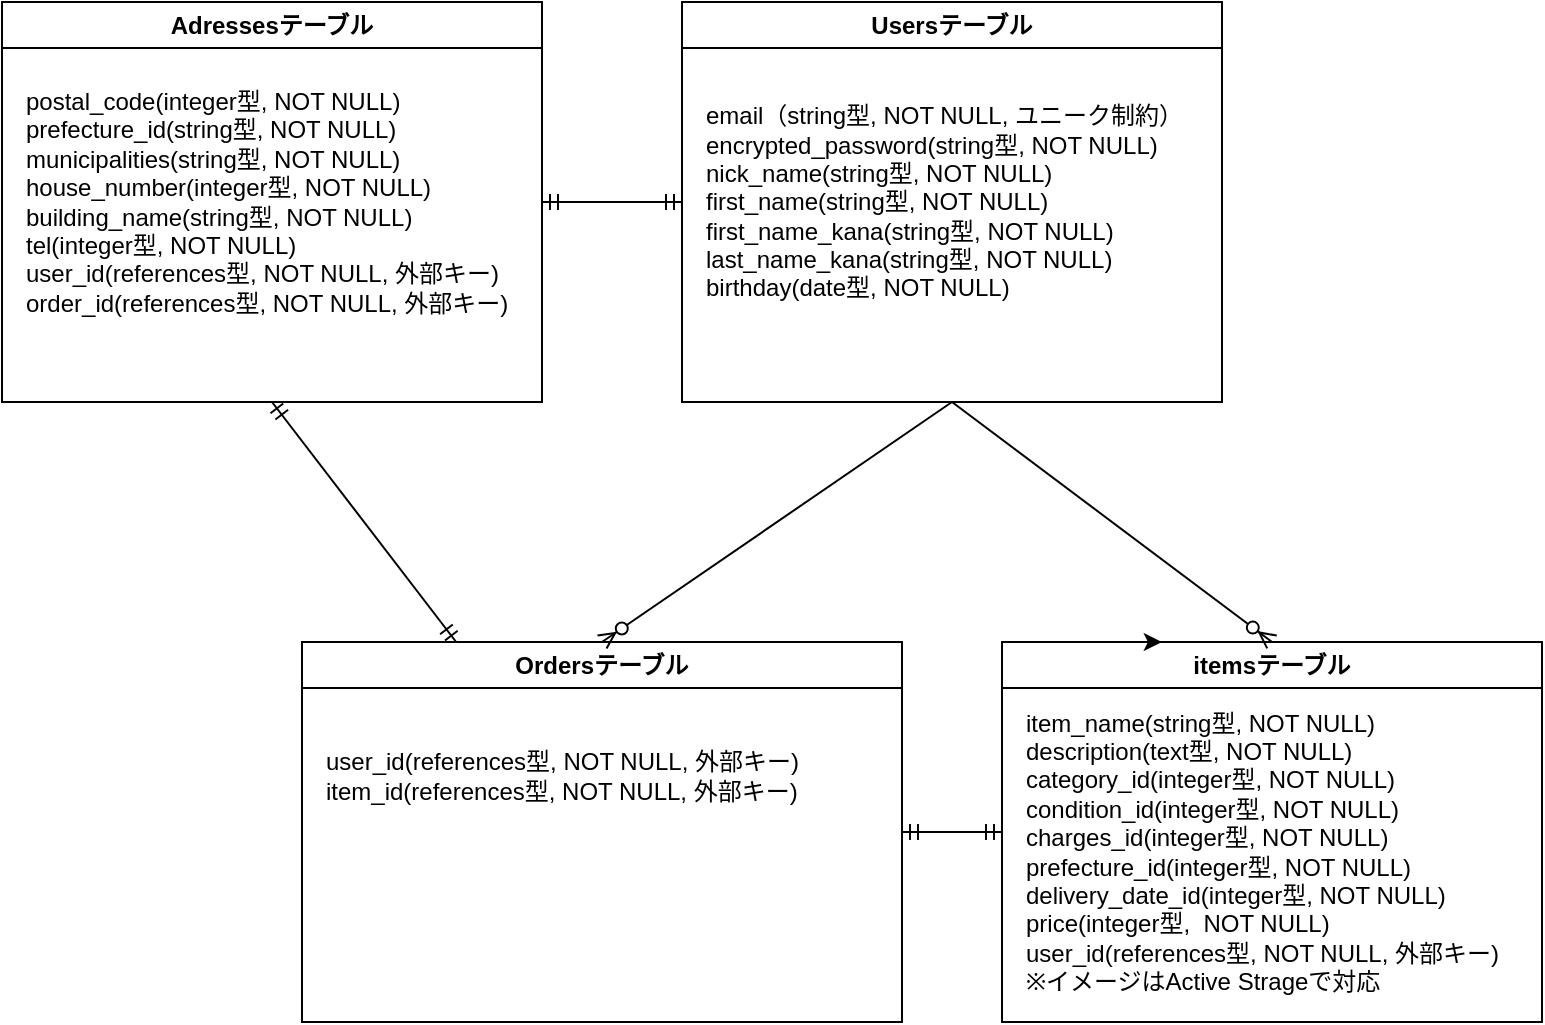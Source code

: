<mxfile>
    <diagram id="2s_vTrPqzk0E1ofOD4oW" name="ページ1">
        <mxGraphModel dx="960" dy="629" grid="1" gridSize="10" guides="1" tooltips="1" connect="1" arrows="1" fold="1" page="1" pageScale="1" pageWidth="827" pageHeight="1169" math="0" shadow="0">
            <root>
                <mxCell id="0"/>
                <mxCell id="1" parent="0"/>
                <mxCell id="4" value="Usersテーブル" style="swimlane;whiteSpace=wrap;html=1;" parent="1" vertex="1">
                    <mxGeometry x="360" y="60" width="270" height="200" as="geometry"/>
                </mxCell>
                <mxCell id="5" value="email（string型, NOT NULL, ユニーク制約）&lt;br&gt;encrypted_password(string型, NOT NULL)&lt;br&gt;nick_name(string型, NOT NULL)&lt;br&gt;first_name(string型, NOT NULL)&lt;br&gt;first_name_kana(string型, NOT NULL)&lt;br&gt;last_name_kana(string型, NOT NULL)&lt;br&gt;birthday(date型, NOT NULL)" style="text;html=1;align=left;verticalAlign=middle;resizable=0;points=[];autosize=1;strokeColor=none;fillColor=none;" parent="4" vertex="1">
                    <mxGeometry x="10" y="45" width="260" height="110" as="geometry"/>
                </mxCell>
                <mxCell id="7" value="itemsテーブル" style="swimlane;whiteSpace=wrap;html=1;" parent="1" vertex="1">
                    <mxGeometry x="520" y="380" width="270" height="190" as="geometry"/>
                </mxCell>
                <mxCell id="8" value="item_name(string型, NOT NULL)&lt;br&gt;description(text型, NOT NULL)&lt;br&gt;category_id(integer型, NOT NULL)&lt;br&gt;condition_id(integer型, NOT NULL)&lt;br&gt;charges_id(integer型, NOT NULL)&lt;br&gt;prefecture_id(integer型, NOT NULL)&lt;br&gt;delivery_date_id(integer型, NOT NULL)&lt;br&gt;price(integer型,&amp;nbsp; NOT NULL)&lt;br&gt;user_id(references型, NOT NULL, 外部キー)&lt;br&gt;※イメージはActive Strageで対応" style="text;html=1;align=left;verticalAlign=middle;resizable=0;points=[];autosize=1;strokeColor=none;fillColor=none;" parent="7" vertex="1">
                    <mxGeometry x="10" y="25" width="260" height="160" as="geometry"/>
                </mxCell>
                <mxCell id="10" value="Adressesテーブル" style="swimlane;whiteSpace=wrap;html=1;" parent="1" vertex="1">
                    <mxGeometry x="20" y="60" width="270" height="200" as="geometry"/>
                </mxCell>
                <mxCell id="11" value="postal_code(integer型, NOT NULL)&lt;br&gt;prefecture_id(string型, NOT NULL)&lt;br&gt;municipalities(string型, NOT NULL)&lt;br&gt;house_number(integer型, NOT NULL)&lt;br&gt;building_name(string型, NOT NULL)&lt;br&gt;tel(integer型, NOT NULL)&lt;br&gt;user_id(references型, NOT NULL, 外部キー)&lt;br&gt;order_id(references型, NOT NULL, 外部キー)" style="text;html=1;align=left;verticalAlign=middle;resizable=0;points=[];autosize=1;strokeColor=none;fillColor=none;" parent="10" vertex="1">
                    <mxGeometry x="10" y="35" width="260" height="130" as="geometry"/>
                </mxCell>
                <mxCell id="13" style="edgeStyle=none;html=1;exitX=0.25;exitY=0;exitDx=0;exitDy=0;entryX=0.296;entryY=0;entryDx=0;entryDy=0;entryPerimeter=0;" parent="1" source="7" target="7" edge="1">
                    <mxGeometry relative="1" as="geometry"/>
                </mxCell>
                <mxCell id="36" value="" style="fontSize=12;html=1;endArrow=ERzeroToMany;endFill=1;exitX=0.5;exitY=1;exitDx=0;exitDy=0;entryX=0.5;entryY=0;entryDx=0;entryDy=0;" parent="1" source="4" target="7" edge="1">
                    <mxGeometry width="100" height="100" relative="1" as="geometry">
                        <mxPoint x="320" y="150" as="sourcePoint"/>
                        <mxPoint x="460" y="146" as="targetPoint"/>
                    </mxGeometry>
                </mxCell>
                <mxCell id="48" value="Ordersテーブル" style="swimlane;whiteSpace=wrap;html=1;" parent="1" vertex="1">
                    <mxGeometry x="170" y="380" width="300" height="190" as="geometry"/>
                </mxCell>
                <mxCell id="50" value="&lt;br&gt;user_id(references型, NOT NULL, 外部キー)&lt;br&gt;item_id(references型, NOT NULL, 外部キー)" style="text;html=1;align=left;verticalAlign=middle;resizable=0;points=[];autosize=1;strokeColor=none;fillColor=none;" parent="48" vertex="1">
                    <mxGeometry x="10" y="30" width="260" height="60" as="geometry"/>
                </mxCell>
                <mxCell id="51" value="" style="fontSize=12;html=1;endArrow=ERmandOne;startArrow=ERmandOne;entryX=1;entryY=0.5;entryDx=0;entryDy=0;exitX=0;exitY=0.5;exitDx=0;exitDy=0;" parent="1" source="7" target="48" edge="1">
                    <mxGeometry width="100" height="100" relative="1" as="geometry">
                        <mxPoint x="380" y="475" as="sourcePoint"/>
                        <mxPoint x="282.08" y="475.04" as="targetPoint"/>
                    </mxGeometry>
                </mxCell>
                <mxCell id="54" value="" style="fontSize=12;html=1;endArrow=ERzeroToMany;endFill=1;exitX=0.5;exitY=1;exitDx=0;exitDy=0;entryX=0.5;entryY=0;entryDx=0;entryDy=0;" parent="1" source="4" target="48" edge="1">
                    <mxGeometry width="100" height="100" relative="1" as="geometry">
                        <mxPoint x="80" y="200" as="sourcePoint"/>
                        <mxPoint x="240" y="320" as="targetPoint"/>
                    </mxGeometry>
                </mxCell>
                <mxCell id="56" value="" style="fontSize=12;html=1;endArrow=ERmandOne;startArrow=ERmandOne;exitX=0;exitY=0.5;exitDx=0;exitDy=0;" edge="1" parent="1" source="4">
                    <mxGeometry width="100" height="100" relative="1" as="geometry">
                        <mxPoint x="345" y="159.5" as="sourcePoint"/>
                        <mxPoint x="290" y="160" as="targetPoint"/>
                    </mxGeometry>
                </mxCell>
                <mxCell id="57" value="" style="fontSize=12;html=1;endArrow=ERmandOne;startArrow=ERmandOne;entryX=0.5;entryY=1;entryDx=0;entryDy=0;" edge="1" parent="1" source="48" target="10">
                    <mxGeometry width="100" height="100" relative="1" as="geometry">
                        <mxPoint x="250" y="300" as="sourcePoint"/>
                        <mxPoint x="180" y="300" as="targetPoint"/>
                    </mxGeometry>
                </mxCell>
            </root>
        </mxGraphModel>
    </diagram>
</mxfile>